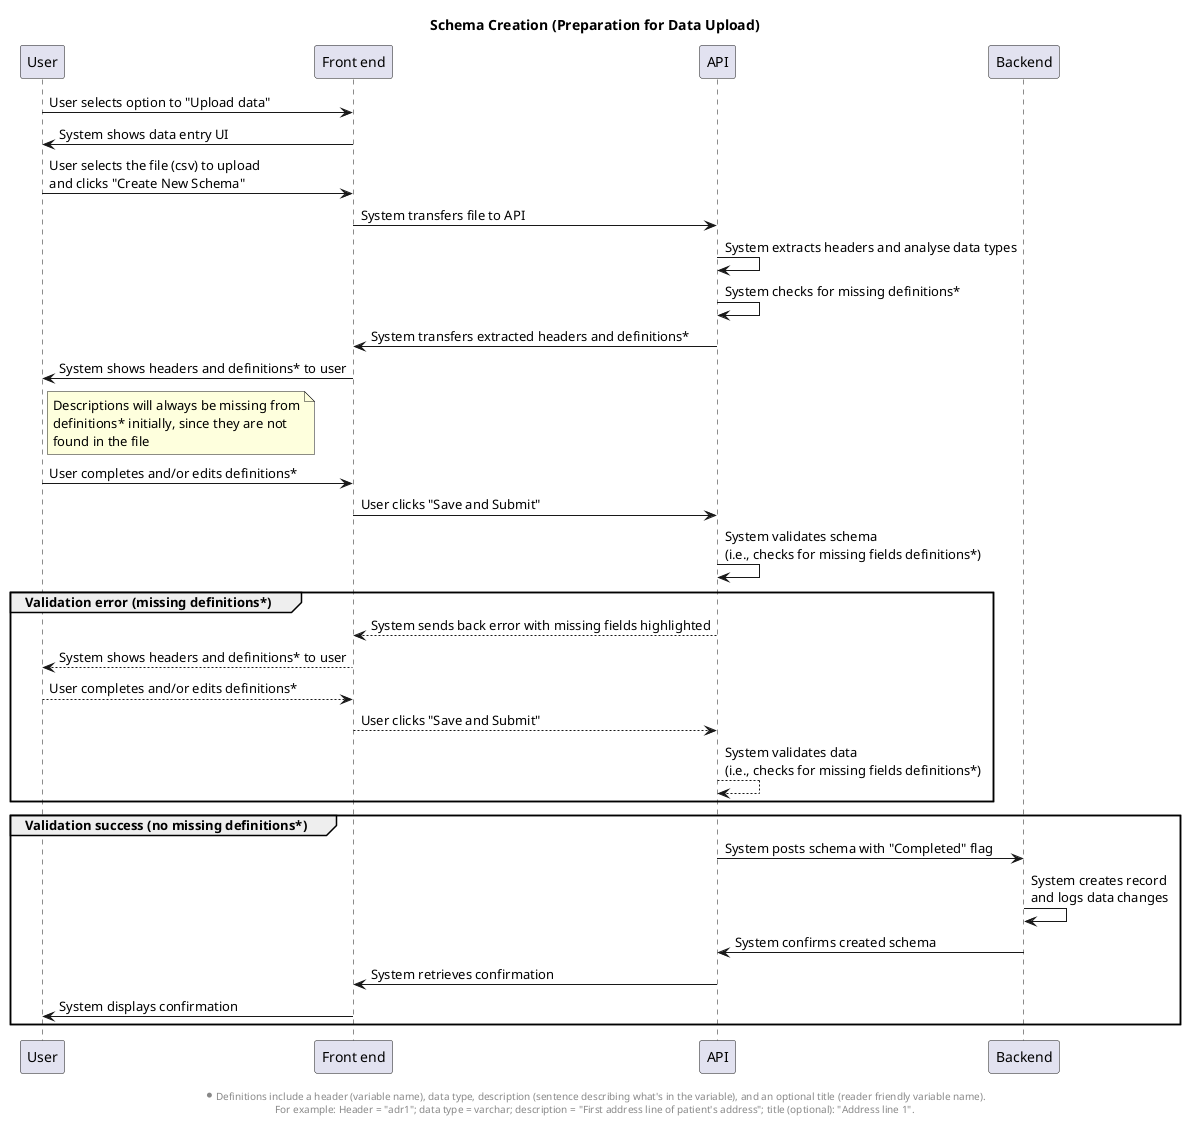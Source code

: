 @startuml schema-creation-sequence

title Schema Creation (Preparation for Data Upload)
' User prepares to upload data by creating data schema

participant "User" as u
participant "Front end" as f
participant "API" as api
participant "Backend" as b

u -> f: User selects option to "Upload data"
f -> u: System shows data entry UI
u -> f: User selects the file (csv) to upload\nand clicks "Create New Schema"
' What "schema" means might not be understandable for all users. Description needed?
f -> api: System transfers file to API
api -> api: System extracts headers and analyse data types
api -> api: System checks for missing definitions*
api -> f: System transfers extracted headers and definitions*
' HOTSPOT: Data ingress file life cycle?
f -> u: System shows headers and definitions* to user
note right of u
    Descriptions will always be missing from
    definitions* initially, since they are not
    found in the file
end note
u -> f: User completes and/or edits definitions*
f -> api: User clicks "Save and Submit"
api -> api: System validates schema\n(i.e., checks for missing fields definitions*)
group Validation error (missing definitions*)
    api --> f: System sends back error with missing fields highlighted
    f --> u: System shows headers and definitions* to user
    u --> f: User completes and/or edits definitions*
    f --> api: User clicks "Save and Submit"
    api --> api: System validates data\n(i.e., checks for missing fields definitions*)
end
group Validation success (no missing definitions*)
    api -> b: System posts schema with "Completed" flag
    b -> b : System creates record\nand logs data changes
    b -> api: System confirms created schema
    api -> f: System retrieves confirmation
    f -> u: System displays confirmation
end
footer \n*Definitions include a header (variable name), data type, description (sentence describing what's in the variable), and an optional title (reader friendly variable name).\nFor example: Header = "adr1"; data type = varchar; description = "First address line of patient's address"; title (optional): "Address line 1".

@enduml

' Question: Are users able to edit headers or are they "set" by the data/file/csv?
